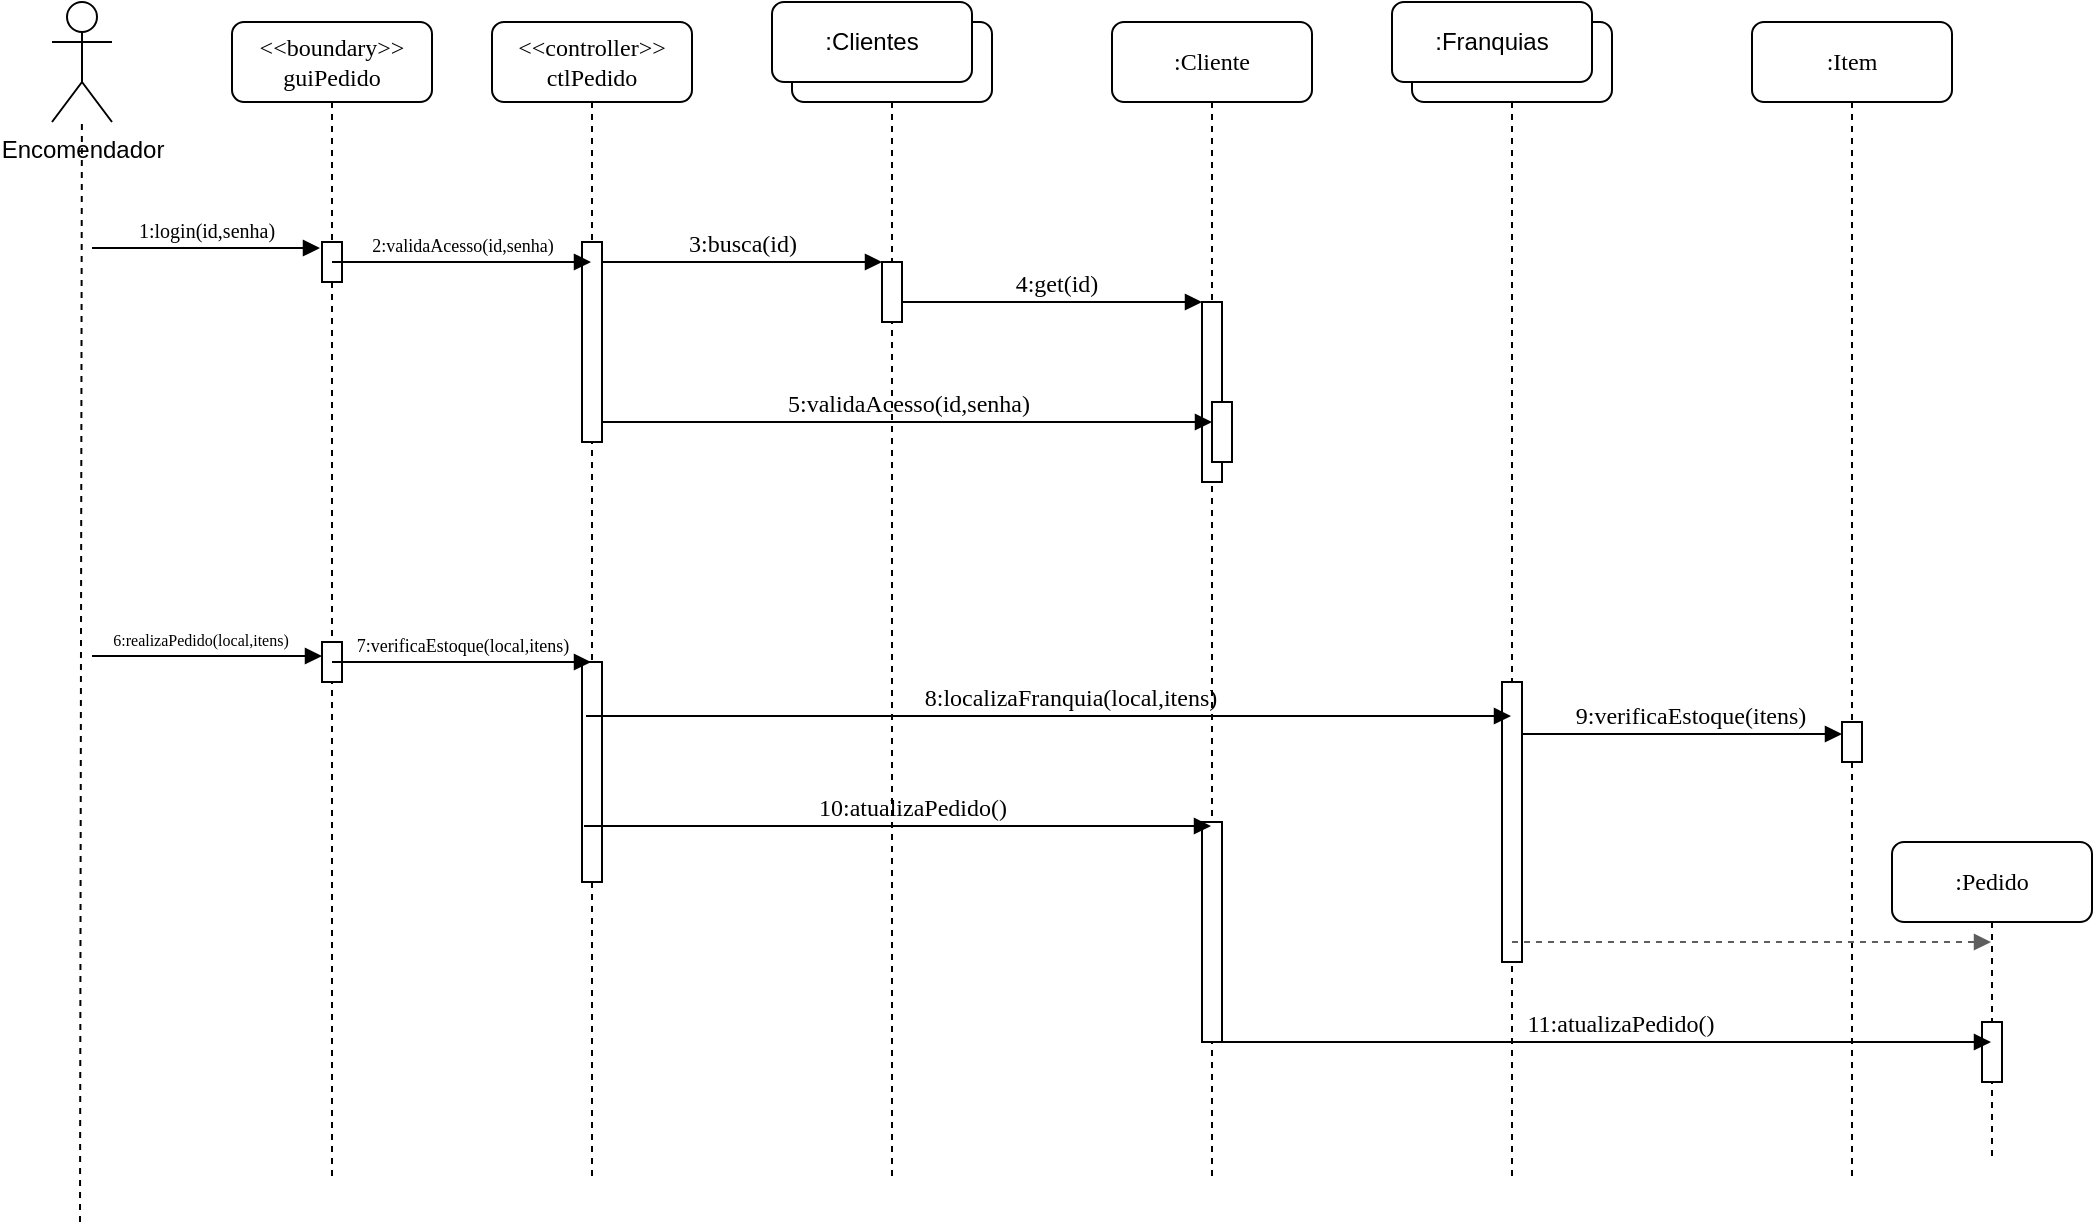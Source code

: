 <mxfile version="13.2.1" type="github">
  <diagram name="Page-1" id="13e1069c-82ec-6db2-03f1-153e76fe0fe0">
    <mxGraphModel dx="2062" dy="714" grid="1" gridSize="10" guides="1" tooltips="1" connect="1" arrows="1" fold="1" page="1" pageScale="1" pageWidth="1100" pageHeight="850" background="#ffffff" math="0" shadow="0">
      <root>
        <mxCell id="0" />
        <mxCell id="1" parent="0" />
        <mxCell id="7baba1c4bc27f4b0-2" value="&amp;lt;&amp;lt;controller&amp;gt;&amp;gt;&lt;br&gt;ctlPedido" style="shape=umlLifeline;perimeter=lifelinePerimeter;whiteSpace=wrap;html=1;container=1;collapsible=0;recursiveResize=0;outlineConnect=0;rounded=1;shadow=0;comic=0;labelBackgroundColor=none;strokeWidth=1;fontFamily=Verdana;fontSize=12;align=center;" parent="1" vertex="1">
          <mxGeometry x="270" y="40" width="100" height="580" as="geometry" />
        </mxCell>
        <mxCell id="7baba1c4bc27f4b0-10" value="" style="html=1;points=[];perimeter=orthogonalPerimeter;rounded=0;shadow=0;comic=0;labelBackgroundColor=none;strokeWidth=1;fontFamily=Verdana;fontSize=12;align=center;" parent="7baba1c4bc27f4b0-2" vertex="1">
          <mxGeometry x="45" y="110" width="10" height="100" as="geometry" />
        </mxCell>
        <mxCell id="T98ubukz5x5UCarxucvg-25" value="" style="html=1;points=[];perimeter=orthogonalPerimeter;rounded=0;shadow=0;comic=0;labelBackgroundColor=none;strokeWidth=1;fontFamily=Verdana;fontSize=12;align=center;" vertex="1" parent="7baba1c4bc27f4b0-2">
          <mxGeometry x="45" y="320" width="10" height="110" as="geometry" />
        </mxCell>
        <mxCell id="7baba1c4bc27f4b0-3" value="" style="shape=umlLifeline;perimeter=lifelinePerimeter;whiteSpace=wrap;html=1;container=1;collapsible=0;recursiveResize=0;outlineConnect=0;rounded=1;shadow=0;comic=0;labelBackgroundColor=none;strokeWidth=1;fontFamily=Verdana;fontSize=12;align=center;" parent="1" vertex="1">
          <mxGeometry x="420" y="40" width="100" height="580" as="geometry" />
        </mxCell>
        <mxCell id="7baba1c4bc27f4b0-13" value="" style="html=1;points=[];perimeter=orthogonalPerimeter;rounded=0;shadow=0;comic=0;labelBackgroundColor=none;strokeWidth=1;fontFamily=Verdana;fontSize=12;align=center;" parent="7baba1c4bc27f4b0-3" vertex="1">
          <mxGeometry x="45" y="120" width="10" height="30" as="geometry" />
        </mxCell>
        <mxCell id="T98ubukz5x5UCarxucvg-8" value=":Clientes" style="rounded=1;whiteSpace=wrap;html=1;" vertex="1" parent="7baba1c4bc27f4b0-3">
          <mxGeometry x="-10" y="-10" width="100" height="40" as="geometry" />
        </mxCell>
        <mxCell id="7baba1c4bc27f4b0-4" value=":Cliente" style="shape=umlLifeline;perimeter=lifelinePerimeter;whiteSpace=wrap;html=1;container=1;collapsible=0;recursiveResize=0;outlineConnect=0;rounded=1;shadow=0;comic=0;labelBackgroundColor=none;strokeWidth=1;fontFamily=Verdana;fontSize=12;align=center;" parent="1" vertex="1">
          <mxGeometry x="580" y="40" width="100" height="580" as="geometry" />
        </mxCell>
        <mxCell id="7baba1c4bc27f4b0-16" value="" style="html=1;points=[];perimeter=orthogonalPerimeter;rounded=0;shadow=0;comic=0;labelBackgroundColor=none;strokeWidth=1;fontFamily=Verdana;fontSize=12;align=center;" parent="7baba1c4bc27f4b0-4" vertex="1">
          <mxGeometry x="45" y="140" width="10" height="90" as="geometry" />
        </mxCell>
        <mxCell id="7baba1c4bc27f4b0-37" value="" style="html=1;points=[];perimeter=orthogonalPerimeter;rounded=0;shadow=0;comic=0;labelBackgroundColor=none;strokeWidth=1;fontFamily=Verdana;fontSize=12;align=center;" parent="7baba1c4bc27f4b0-4" vertex="1">
          <mxGeometry x="50" y="190" width="10" height="30" as="geometry" />
        </mxCell>
        <mxCell id="T98ubukz5x5UCarxucvg-30" value="" style="html=1;points=[];perimeter=orthogonalPerimeter;rounded=0;shadow=0;comic=0;labelBackgroundColor=none;strokeWidth=1;fontFamily=Verdana;fontSize=12;align=center;" vertex="1" parent="7baba1c4bc27f4b0-4">
          <mxGeometry x="45" y="400" width="10" height="110" as="geometry" />
        </mxCell>
        <mxCell id="7baba1c4bc27f4b0-5" value="" style="shape=umlLifeline;perimeter=lifelinePerimeter;whiteSpace=wrap;html=1;container=1;collapsible=0;recursiveResize=0;outlineConnect=0;rounded=1;shadow=0;comic=0;labelBackgroundColor=none;strokeWidth=1;fontFamily=Verdana;fontSize=12;align=center;" parent="1" vertex="1">
          <mxGeometry x="730" y="40" width="100" height="580" as="geometry" />
        </mxCell>
        <mxCell id="T98ubukz5x5UCarxucvg-18" value=":Franquias" style="rounded=1;whiteSpace=wrap;html=1;" vertex="1" parent="7baba1c4bc27f4b0-5">
          <mxGeometry x="-10" y="-10" width="100" height="40" as="geometry" />
        </mxCell>
        <mxCell id="7baba1c4bc27f4b0-19" value="" style="html=1;points=[];perimeter=orthogonalPerimeter;rounded=0;shadow=0;comic=0;labelBackgroundColor=none;strokeWidth=1;fontFamily=Verdana;fontSize=12;align=center;" parent="7baba1c4bc27f4b0-5" vertex="1">
          <mxGeometry x="45" y="330" width="10" height="140" as="geometry" />
        </mxCell>
        <mxCell id="7baba1c4bc27f4b0-6" value=":Item" style="shape=umlLifeline;perimeter=lifelinePerimeter;whiteSpace=wrap;html=1;container=1;collapsible=0;recursiveResize=0;outlineConnect=0;rounded=1;shadow=0;comic=0;labelBackgroundColor=none;strokeWidth=1;fontFamily=Verdana;fontSize=12;align=center;" parent="1" vertex="1">
          <mxGeometry x="900" y="40" width="100" height="580" as="geometry" />
        </mxCell>
        <mxCell id="7baba1c4bc27f4b0-28" value="" style="html=1;points=[];perimeter=orthogonalPerimeter;rounded=0;shadow=0;comic=0;labelBackgroundColor=none;strokeWidth=1;fontFamily=Verdana;fontSize=12;align=center;" parent="7baba1c4bc27f4b0-6" vertex="1">
          <mxGeometry x="45" y="350" width="10" height="20" as="geometry" />
        </mxCell>
        <mxCell id="7baba1c4bc27f4b0-7" value=":Pedido" style="shape=umlLifeline;perimeter=lifelinePerimeter;whiteSpace=wrap;html=1;container=1;collapsible=0;recursiveResize=0;outlineConnect=0;rounded=1;shadow=0;comic=0;labelBackgroundColor=none;strokeWidth=1;fontFamily=Verdana;fontSize=12;align=center;" parent="1" vertex="1">
          <mxGeometry x="970" y="450" width="100" height="160" as="geometry" />
        </mxCell>
        <mxCell id="7baba1c4bc27f4b0-25" value="" style="html=1;points=[];perimeter=orthogonalPerimeter;rounded=0;shadow=0;comic=0;labelBackgroundColor=none;strokeColor=#000000;strokeWidth=1;fillColor=#FFFFFF;fontFamily=Verdana;fontSize=12;fontColor=#000000;align=center;" parent="7baba1c4bc27f4b0-7" vertex="1">
          <mxGeometry x="45" y="90" width="10" height="30" as="geometry" />
        </mxCell>
        <mxCell id="7baba1c4bc27f4b0-8" value="&amp;lt;&amp;lt;boundary&amp;gt;&amp;gt;&lt;br&gt;guiPedido" style="shape=umlLifeline;perimeter=lifelinePerimeter;whiteSpace=wrap;html=1;container=1;collapsible=0;recursiveResize=0;outlineConnect=0;rounded=1;shadow=0;comic=0;labelBackgroundColor=none;strokeWidth=1;fontFamily=Verdana;fontSize=12;align=center;" parent="1" vertex="1">
          <mxGeometry x="140" y="40" width="100" height="580" as="geometry" />
        </mxCell>
        <mxCell id="7baba1c4bc27f4b0-9" value="" style="html=1;points=[];perimeter=orthogonalPerimeter;rounded=0;shadow=0;comic=0;labelBackgroundColor=none;strokeWidth=1;fontFamily=Verdana;fontSize=12;align=center;" parent="7baba1c4bc27f4b0-8" vertex="1">
          <mxGeometry x="45" y="110" width="10" height="20" as="geometry" />
        </mxCell>
        <mxCell id="T98ubukz5x5UCarxucvg-21" value="" style="html=1;points=[];perimeter=orthogonalPerimeter;rounded=0;shadow=0;comic=0;labelBackgroundColor=none;strokeWidth=1;fontFamily=Verdana;fontSize=12;align=center;" vertex="1" parent="7baba1c4bc27f4b0-8">
          <mxGeometry x="45" y="310" width="10" height="20" as="geometry" />
        </mxCell>
        <mxCell id="7baba1c4bc27f4b0-17" value="4:get(id)" style="html=1;verticalAlign=bottom;endArrow=block;labelBackgroundColor=none;fontFamily=Verdana;fontSize=12;edgeStyle=elbowEdgeStyle;elbow=vertical;" parent="1" source="7baba1c4bc27f4b0-13" target="7baba1c4bc27f4b0-16" edge="1">
          <mxGeometry x="0.154" y="-10" relative="1" as="geometry">
            <mxPoint x="510" y="220" as="sourcePoint" />
            <Array as="points">
              <mxPoint x="530" y="180" />
              <mxPoint x="460" y="220" />
            </Array>
            <mxPoint x="-10" y="-10" as="offset" />
          </mxGeometry>
        </mxCell>
        <mxCell id="7baba1c4bc27f4b0-14" value="3:busca(id)" style="html=1;verticalAlign=bottom;endArrow=block;entryX=0;entryY=0;labelBackgroundColor=none;fontFamily=Verdana;fontSize=12;edgeStyle=elbowEdgeStyle;elbow=vertical;" parent="1" source="7baba1c4bc27f4b0-10" target="7baba1c4bc27f4b0-13" edge="1">
          <mxGeometry relative="1" as="geometry">
            <mxPoint x="370" y="200" as="sourcePoint" />
          </mxGeometry>
        </mxCell>
        <mxCell id="T98ubukz5x5UCarxucvg-1" value="Encomendador" style="shape=umlActor;verticalLabelPosition=bottom;labelBackgroundColor=#ffffff;verticalAlign=top;html=1;outlineConnect=0;" vertex="1" parent="1">
          <mxGeometry x="50" y="30" width="30" height="60" as="geometry" />
        </mxCell>
        <mxCell id="T98ubukz5x5UCarxucvg-2" value="" style="endArrow=none;dashed=1;html=1;" edge="1" parent="1" target="T98ubukz5x5UCarxucvg-1">
          <mxGeometry width="50" height="50" relative="1" as="geometry">
            <mxPoint x="64" y="640" as="sourcePoint" />
            <mxPoint x="110" y="280" as="targetPoint" />
          </mxGeometry>
        </mxCell>
        <mxCell id="T98ubukz5x5UCarxucvg-10" value="5:validaAcesso(id,senha)" style="html=1;verticalAlign=bottom;endArrow=block;labelBackgroundColor=none;fontFamily=Verdana;fontSize=12;edgeStyle=elbowEdgeStyle;elbow=vertical;" edge="1" parent="1" source="7baba1c4bc27f4b0-10" target="7baba1c4bc27f4b0-37">
          <mxGeometry relative="1" as="geometry">
            <mxPoint x="295" y="230" as="sourcePoint" />
            <mxPoint x="590" y="231" as="targetPoint" />
            <Array as="points">
              <mxPoint x="510" y="240" />
              <mxPoint x="320" y="220" />
            </Array>
          </mxGeometry>
        </mxCell>
        <mxCell id="T98ubukz5x5UCarxucvg-20" value="&lt;font style=&quot;font-size: 8px&quot;&gt;6:realizaPedido(local,itens)&lt;/font&gt;" style="html=1;verticalAlign=bottom;endArrow=block;labelBackgroundColor=none;fontFamily=Verdana;fontSize=12;edgeStyle=elbowEdgeStyle;elbow=vertical;entryX=0;entryY=0.35;entryDx=0;entryDy=0;entryPerimeter=0;" edge="1" parent="1" target="T98ubukz5x5UCarxucvg-21">
          <mxGeometry x="-0.073" relative="1" as="geometry">
            <mxPoint x="70" y="357" as="sourcePoint" />
            <mxPoint x="150" y="350" as="targetPoint" />
            <mxPoint as="offset" />
          </mxGeometry>
        </mxCell>
        <mxCell id="T98ubukz5x5UCarxucvg-22" value="&lt;font style=&quot;font-size: 10px&quot;&gt;1:login(id,senha)&lt;/font&gt;" style="html=1;verticalAlign=bottom;endArrow=block;labelBackgroundColor=none;fontFamily=Verdana;fontSize=12;edgeStyle=elbowEdgeStyle;elbow=vertical;entryX=-0.1;entryY=0.15;entryDx=0;entryDy=0;entryPerimeter=0;" edge="1" parent="1" target="7baba1c4bc27f4b0-9">
          <mxGeometry relative="1" as="geometry">
            <mxPoint x="70" y="153" as="sourcePoint" />
            <mxPoint x="145" y="150" as="targetPoint" />
          </mxGeometry>
        </mxCell>
        <mxCell id="T98ubukz5x5UCarxucvg-24" value="&lt;font style=&quot;font-size: 9px&quot;&gt;2:validaAcesso(id,senha)&lt;/font&gt;" style="html=1;verticalAlign=bottom;endArrow=block;labelBackgroundColor=none;fontFamily=Verdana;fontSize=12;edgeStyle=elbowEdgeStyle;elbow=vertical;" edge="1" parent="1" target="7baba1c4bc27f4b0-2">
          <mxGeometry relative="1" as="geometry">
            <mxPoint x="190" y="160" as="sourcePoint" />
            <mxPoint x="280" y="160" as="targetPoint" />
          </mxGeometry>
        </mxCell>
        <mxCell id="T98ubukz5x5UCarxucvg-26" value="&lt;font style=&quot;font-size: 9px&quot;&gt;7:verificaEstoque(local,itens)&lt;/font&gt;" style="html=1;verticalAlign=bottom;endArrow=block;labelBackgroundColor=none;fontFamily=Verdana;fontSize=12;edgeStyle=elbowEdgeStyle;elbow=vertical;" edge="1" parent="1" target="7baba1c4bc27f4b0-2">
          <mxGeometry x="0.006" relative="1" as="geometry">
            <mxPoint x="190" y="360" as="sourcePoint" />
            <mxPoint x="250" y="360" as="targetPoint" />
            <mxPoint as="offset" />
          </mxGeometry>
        </mxCell>
        <mxCell id="T98ubukz5x5UCarxucvg-27" value="&lt;font style=&quot;font-size: 12px&quot;&gt;9:verificaEstoque(itens)&lt;/font&gt;" style="html=1;verticalAlign=bottom;endArrow=block;labelBackgroundColor=none;fontFamily=Verdana;fontSize=12;edgeStyle=elbowEdgeStyle;elbow=vertical;" edge="1" parent="1" source="7baba1c4bc27f4b0-19" target="7baba1c4bc27f4b0-28">
          <mxGeometry x="0.047" relative="1" as="geometry">
            <mxPoint x="290" y="460" as="sourcePoint" />
            <mxPoint x="429.5" y="369.997" as="targetPoint" />
            <mxPoint as="offset" />
            <Array as="points">
              <mxPoint x="820" y="396" />
              <mxPoint x="500" y="460" />
            </Array>
          </mxGeometry>
        </mxCell>
        <mxCell id="T98ubukz5x5UCarxucvg-28" value="&lt;font style=&quot;font-size: 12px&quot;&gt;8:localizaFranquia(local,itens)&lt;/font&gt;" style="html=1;verticalAlign=bottom;endArrow=block;labelBackgroundColor=none;fontFamily=Verdana;fontSize=12;edgeStyle=elbowEdgeStyle;elbow=vertical;exitX=0.2;exitY=0.245;exitDx=0;exitDy=0;exitPerimeter=0;" edge="1" parent="1" source="T98ubukz5x5UCarxucvg-25" target="7baba1c4bc27f4b0-5">
          <mxGeometry x="0.047" relative="1" as="geometry">
            <mxPoint x="290" y="380" as="sourcePoint" />
            <mxPoint x="729.5" y="380" as="targetPoint" />
            <mxPoint as="offset" />
            <Array as="points">
              <mxPoint x="580" y="387" />
              <mxPoint x="500" y="380" />
            </Array>
          </mxGeometry>
        </mxCell>
        <mxCell id="T98ubukz5x5UCarxucvg-31" value="&lt;font style=&quot;font-size: 12px&quot;&gt;10:atualizaPedido()&lt;/font&gt;" style="html=1;verticalAlign=bottom;endArrow=block;labelBackgroundColor=none;fontFamily=Verdana;fontSize=12;edgeStyle=elbowEdgeStyle;elbow=vertical;exitX=0.1;exitY=0.745;exitDx=0;exitDy=0;exitPerimeter=0;" edge="1" parent="1" source="T98ubukz5x5UCarxucvg-25" target="7baba1c4bc27f4b0-4">
          <mxGeometry x="0.047" relative="1" as="geometry">
            <mxPoint x="290" y="460" as="sourcePoint" />
            <mxPoint x="590" y="460" as="targetPoint" />
            <mxPoint as="offset" />
            <Array as="points">
              <mxPoint x="580" y="442" />
              <mxPoint x="500" y="460" />
            </Array>
          </mxGeometry>
        </mxCell>
        <mxCell id="T98ubukz5x5UCarxucvg-32" value="" style="html=1;verticalAlign=bottom;endArrow=block;labelBackgroundColor=none;fontFamily=Verdana;fontSize=12;edgeStyle=elbowEdgeStyle;elbow=vertical;dashed=1;strokeColor=#5E5E5E;" edge="1" parent="1" source="7baba1c4bc27f4b0-5" target="7baba1c4bc27f4b0-7">
          <mxGeometry x="0.047" relative="1" as="geometry">
            <mxPoint x="750" y="464.16" as="sourcePoint" />
            <mxPoint x="890" y="490" as="targetPoint" />
            <mxPoint as="offset" />
            <Array as="points">
              <mxPoint x="900" y="500" />
              <mxPoint x="1020" y="440" />
              <mxPoint x="515" y="528.16" />
            </Array>
          </mxGeometry>
        </mxCell>
        <mxCell id="T98ubukz5x5UCarxucvg-34" value="&lt;font style=&quot;font-size: 12px&quot;&gt;11:atualizaPedido()&lt;/font&gt;" style="html=1;verticalAlign=bottom;endArrow=block;labelBackgroundColor=none;fontFamily=Verdana;fontSize=12;edgeStyle=elbowEdgeStyle;elbow=vertical;" edge="1" parent="1" target="7baba1c4bc27f4b0-7">
          <mxGeometry x="0.047" relative="1" as="geometry">
            <mxPoint x="630" y="550" as="sourcePoint" />
            <mxPoint x="1000" y="550" as="targetPoint" />
            <mxPoint as="offset" />
            <Array as="points">
              <mxPoint x="800" y="550" />
            </Array>
          </mxGeometry>
        </mxCell>
      </root>
    </mxGraphModel>
  </diagram>
</mxfile>

